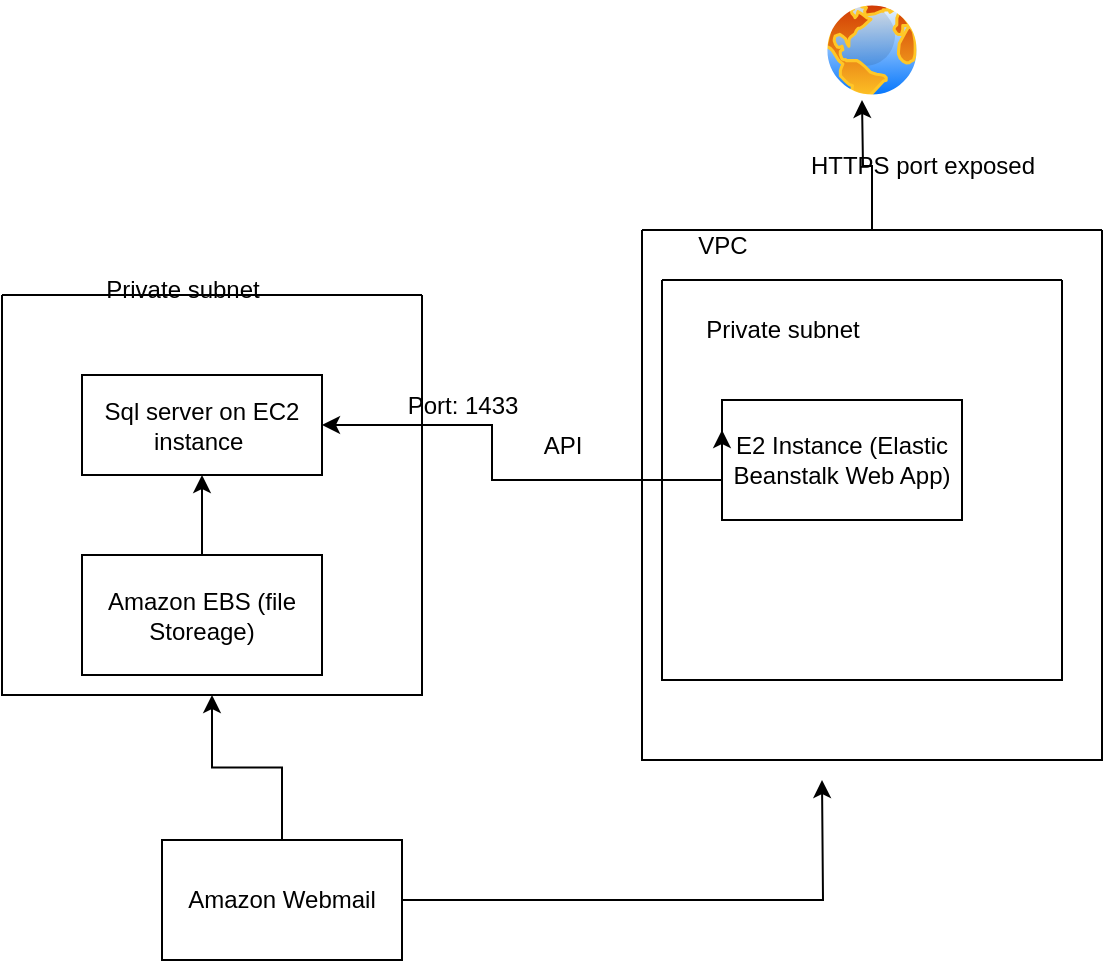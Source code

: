 <mxfile version="26.0.10">
  <diagram name="Page-1" id="WkFeDlH5St99d2zKe_6l">
    <mxGraphModel dx="1249" dy="609" grid="1" gridSize="10" guides="1" tooltips="1" connect="1" arrows="1" fold="1" page="1" pageScale="1" pageWidth="850" pageHeight="1100" math="0" shadow="0">
      <root>
        <mxCell id="0" />
        <mxCell id="1" parent="0" />
        <mxCell id="hjE5A_oMcKAvzAcHrhil-7" value="" style="swimlane;startSize=0;" vertex="1" parent="1">
          <mxGeometry x="240" y="387.5" width="210" height="200" as="geometry" />
        </mxCell>
        <mxCell id="hjE5A_oMcKAvzAcHrhil-6" value="Sql server on EC2 instance&amp;nbsp;" style="rounded=0;whiteSpace=wrap;html=1;" vertex="1" parent="hjE5A_oMcKAvzAcHrhil-7">
          <mxGeometry x="40" y="40" width="120" height="50" as="geometry" />
        </mxCell>
        <mxCell id="hjE5A_oMcKAvzAcHrhil-13" style="edgeStyle=orthogonalEdgeStyle;rounded=0;orthogonalLoop=1;jettySize=auto;html=1;exitX=0.5;exitY=0;exitDx=0;exitDy=0;entryX=0.5;entryY=1;entryDx=0;entryDy=0;" edge="1" parent="hjE5A_oMcKAvzAcHrhil-7" source="hjE5A_oMcKAvzAcHrhil-11" target="hjE5A_oMcKAvzAcHrhil-6">
          <mxGeometry relative="1" as="geometry" />
        </mxCell>
        <mxCell id="hjE5A_oMcKAvzAcHrhil-11" value="Amazon EBS (file Storeage)" style="rounded=0;whiteSpace=wrap;html=1;" vertex="1" parent="hjE5A_oMcKAvzAcHrhil-7">
          <mxGeometry x="40" y="130" width="120" height="60" as="geometry" />
        </mxCell>
        <mxCell id="hjE5A_oMcKAvzAcHrhil-10" value="Private subnet" style="text;html=1;align=center;verticalAlign=middle;resizable=0;points=[];autosize=1;strokeColor=none;fillColor=none;" vertex="1" parent="1">
          <mxGeometry x="280" y="370" width="100" height="30" as="geometry" />
        </mxCell>
        <mxCell id="hjE5A_oMcKAvzAcHrhil-26" style="edgeStyle=orthogonalEdgeStyle;rounded=0;orthogonalLoop=1;jettySize=auto;html=1;exitX=1;exitY=0.5;exitDx=0;exitDy=0;" edge="1" parent="1" source="hjE5A_oMcKAvzAcHrhil-14">
          <mxGeometry relative="1" as="geometry">
            <mxPoint x="650" y="630" as="targetPoint" />
          </mxGeometry>
        </mxCell>
        <mxCell id="hjE5A_oMcKAvzAcHrhil-27" style="edgeStyle=orthogonalEdgeStyle;rounded=0;orthogonalLoop=1;jettySize=auto;html=1;exitX=0.5;exitY=0;exitDx=0;exitDy=0;entryX=0.5;entryY=1;entryDx=0;entryDy=0;" edge="1" parent="1" source="hjE5A_oMcKAvzAcHrhil-14" target="hjE5A_oMcKAvzAcHrhil-7">
          <mxGeometry relative="1" as="geometry" />
        </mxCell>
        <mxCell id="hjE5A_oMcKAvzAcHrhil-14" value="Amazon Webmail" style="rounded=0;whiteSpace=wrap;html=1;" vertex="1" parent="1">
          <mxGeometry x="320" y="660" width="120" height="60" as="geometry" />
        </mxCell>
        <mxCell id="hjE5A_oMcKAvzAcHrhil-15" value="E2 Instance (Elastic Beanstalk Web App)" style="rounded=0;whiteSpace=wrap;html=1;" vertex="1" parent="1">
          <mxGeometry x="600" y="440" width="120" height="60" as="geometry" />
        </mxCell>
        <mxCell id="hjE5A_oMcKAvzAcHrhil-29" style="edgeStyle=orthogonalEdgeStyle;rounded=0;orthogonalLoop=1;jettySize=auto;html=1;exitX=0;exitY=0.5;exitDx=0;exitDy=0;entryX=0;entryY=0.25;entryDx=0;entryDy=0;" edge="1" parent="1" source="hjE5A_oMcKAvzAcHrhil-16" target="hjE5A_oMcKAvzAcHrhil-15">
          <mxGeometry relative="1" as="geometry" />
        </mxCell>
        <mxCell id="hjE5A_oMcKAvzAcHrhil-31" style="edgeStyle=orthogonalEdgeStyle;rounded=0;orthogonalLoop=1;jettySize=auto;html=1;exitX=0;exitY=0.5;exitDx=0;exitDy=0;entryX=1;entryY=0.5;entryDx=0;entryDy=0;" edge="1" parent="1" source="hjE5A_oMcKAvzAcHrhil-16" target="hjE5A_oMcKAvzAcHrhil-6">
          <mxGeometry relative="1" as="geometry" />
        </mxCell>
        <mxCell id="hjE5A_oMcKAvzAcHrhil-16" value="" style="swimlane;startSize=0;" vertex="1" parent="1">
          <mxGeometry x="570" y="380" width="200" height="200" as="geometry" />
        </mxCell>
        <mxCell id="hjE5A_oMcKAvzAcHrhil-18" value="Private subnet" style="text;html=1;align=center;verticalAlign=middle;resizable=0;points=[];autosize=1;strokeColor=none;fillColor=none;" vertex="1" parent="hjE5A_oMcKAvzAcHrhil-16">
          <mxGeometry x="10" y="10" width="100" height="30" as="geometry" />
        </mxCell>
        <mxCell id="hjE5A_oMcKAvzAcHrhil-23" style="edgeStyle=orthogonalEdgeStyle;rounded=0;orthogonalLoop=1;jettySize=auto;html=1;exitX=0.5;exitY=0;exitDx=0;exitDy=0;" edge="1" parent="1" source="hjE5A_oMcKAvzAcHrhil-21">
          <mxGeometry relative="1" as="geometry">
            <mxPoint x="670" y="290" as="targetPoint" />
          </mxGeometry>
        </mxCell>
        <mxCell id="hjE5A_oMcKAvzAcHrhil-21" value="" style="swimlane;startSize=0;" vertex="1" parent="1">
          <mxGeometry x="560" y="355" width="230" height="265" as="geometry" />
        </mxCell>
        <mxCell id="hjE5A_oMcKAvzAcHrhil-22" value="VPC" style="text;html=1;align=center;verticalAlign=middle;resizable=0;points=[];autosize=1;strokeColor=none;fillColor=none;" vertex="1" parent="1">
          <mxGeometry x="575" y="348" width="50" height="30" as="geometry" />
        </mxCell>
        <mxCell id="hjE5A_oMcKAvzAcHrhil-24" value="" style="image;aspect=fixed;perimeter=ellipsePerimeter;html=1;align=center;shadow=0;dashed=0;spacingTop=3;image=img/lib/active_directory/internet_globe.svg;" vertex="1" parent="1">
          <mxGeometry x="650" y="240" width="50" height="50" as="geometry" />
        </mxCell>
        <mxCell id="hjE5A_oMcKAvzAcHrhil-25" value="HTTPS port exposed" style="text;html=1;align=center;verticalAlign=middle;resizable=0;points=[];autosize=1;strokeColor=none;fillColor=none;" vertex="1" parent="1">
          <mxGeometry x="630" y="308" width="140" height="30" as="geometry" />
        </mxCell>
        <mxCell id="hjE5A_oMcKAvzAcHrhil-32" value="API" style="text;html=1;align=center;verticalAlign=middle;resizable=0;points=[];autosize=1;strokeColor=none;fillColor=none;" vertex="1" parent="1">
          <mxGeometry x="500" y="448" width="40" height="30" as="geometry" />
        </mxCell>
        <mxCell id="hjE5A_oMcKAvzAcHrhil-33" value="Port: 1433" style="text;html=1;align=center;verticalAlign=middle;resizable=0;points=[];autosize=1;strokeColor=none;fillColor=none;" vertex="1" parent="1">
          <mxGeometry x="430" y="428" width="80" height="30" as="geometry" />
        </mxCell>
      </root>
    </mxGraphModel>
  </diagram>
</mxfile>
